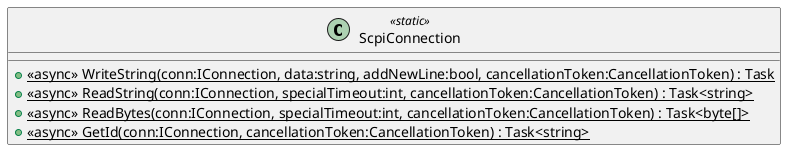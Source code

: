 @startuml
class ScpiConnection <<static>> {
    + {static} <<async>> WriteString(conn:IConnection, data:string, addNewLine:bool, cancellationToken:CancellationToken) : Task
    + {static} <<async>> ReadString(conn:IConnection, specialTimeout:int, cancellationToken:CancellationToken) : Task<string>
    + {static} <<async>> ReadBytes(conn:IConnection, specialTimeout:int, cancellationToken:CancellationToken) : Task<byte[]>
    + {static} <<async>> GetId(conn:IConnection, cancellationToken:CancellationToken) : Task<string>
}
@enduml
